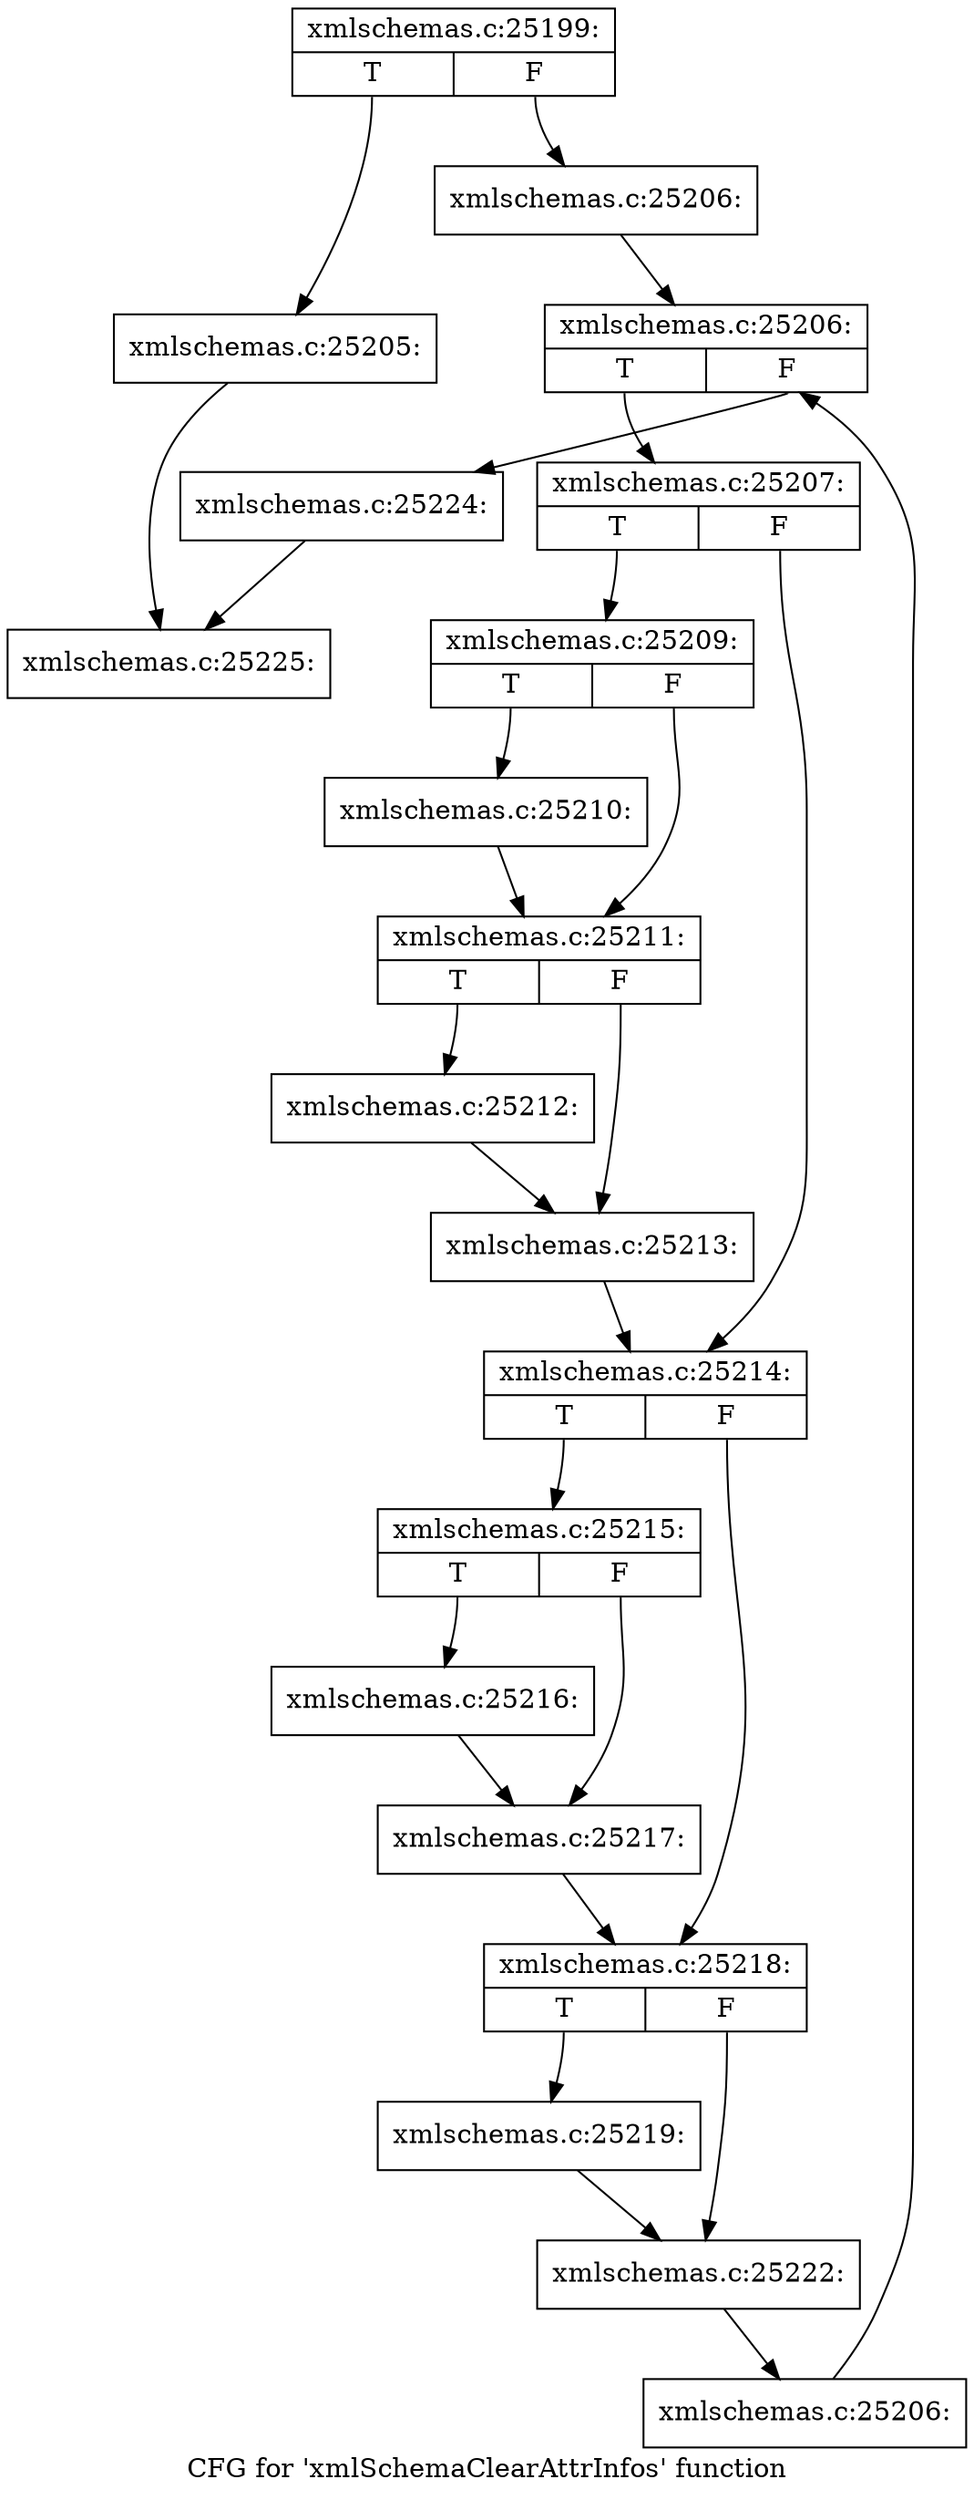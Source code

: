 digraph "CFG for 'xmlSchemaClearAttrInfos' function" {
	label="CFG for 'xmlSchemaClearAttrInfos' function";

	Node0x55d0266f1860 [shape=record,label="{xmlschemas.c:25199:|{<s0>T|<s1>F}}"];
	Node0x55d0266f1860:s0 -> Node0x55d0266f4a20;
	Node0x55d0266f1860:s1 -> Node0x55d0266f4a70;
	Node0x55d0266f4a20 [shape=record,label="{xmlschemas.c:25205:}"];
	Node0x55d0266f4a20 -> Node0x55d0266f3e80;
	Node0x55d0266f4a70 [shape=record,label="{xmlschemas.c:25206:}"];
	Node0x55d0266f4a70 -> Node0x55d0266f4fe0;
	Node0x55d0266f4fe0 [shape=record,label="{xmlschemas.c:25206:|{<s0>T|<s1>F}}"];
	Node0x55d0266f4fe0:s0 -> Node0x55d0266f52c0;
	Node0x55d0266f4fe0:s1 -> Node0x55d0266f4e40;
	Node0x55d0266f52c0 [shape=record,label="{xmlschemas.c:25207:|{<s0>T|<s1>F}}"];
	Node0x55d0266f52c0:s0 -> Node0x55d0266f59f0;
	Node0x55d0266f52c0:s1 -> Node0x55d0266f5a40;
	Node0x55d0266f59f0 [shape=record,label="{xmlschemas.c:25209:|{<s0>T|<s1>F}}"];
	Node0x55d0266f59f0:s0 -> Node0x55d0266f5f50;
	Node0x55d0266f59f0:s1 -> Node0x55d0266f5fa0;
	Node0x55d0266f5f50 [shape=record,label="{xmlschemas.c:25210:}"];
	Node0x55d0266f5f50 -> Node0x55d0266f5fa0;
	Node0x55d0266f5fa0 [shape=record,label="{xmlschemas.c:25211:|{<s0>T|<s1>F}}"];
	Node0x55d0266f5fa0:s0 -> Node0x55d0266f6760;
	Node0x55d0266f5fa0:s1 -> Node0x55d0266f67b0;
	Node0x55d0266f6760 [shape=record,label="{xmlschemas.c:25212:}"];
	Node0x55d0266f6760 -> Node0x55d0266f67b0;
	Node0x55d0266f67b0 [shape=record,label="{xmlschemas.c:25213:}"];
	Node0x55d0266f67b0 -> Node0x55d0266f5a40;
	Node0x55d0266f5a40 [shape=record,label="{xmlschemas.c:25214:|{<s0>T|<s1>F}}"];
	Node0x55d0266f5a40:s0 -> Node0x55d0266f7060;
	Node0x55d0266f5a40:s1 -> Node0x55d0266f70b0;
	Node0x55d0266f7060 [shape=record,label="{xmlschemas.c:25215:|{<s0>T|<s1>F}}"];
	Node0x55d0266f7060:s0 -> Node0x55d0266f75c0;
	Node0x55d0266f7060:s1 -> Node0x55d0266f7610;
	Node0x55d0266f75c0 [shape=record,label="{xmlschemas.c:25216:}"];
	Node0x55d0266f75c0 -> Node0x55d0266f7610;
	Node0x55d0266f7610 [shape=record,label="{xmlschemas.c:25217:}"];
	Node0x55d0266f7610 -> Node0x55d0266f70b0;
	Node0x55d0266f70b0 [shape=record,label="{xmlschemas.c:25218:|{<s0>T|<s1>F}}"];
	Node0x55d0266f70b0:s0 -> Node0x55d0266f7ec0;
	Node0x55d0266f70b0:s1 -> Node0x55d0266f7f10;
	Node0x55d0266f7ec0 [shape=record,label="{xmlschemas.c:25219:}"];
	Node0x55d0266f7ec0 -> Node0x55d0266f7f10;
	Node0x55d0266f7f10 [shape=record,label="{xmlschemas.c:25222:}"];
	Node0x55d0266f7f10 -> Node0x55d0266f5230;
	Node0x55d0266f5230 [shape=record,label="{xmlschemas.c:25206:}"];
	Node0x55d0266f5230 -> Node0x55d0266f4fe0;
	Node0x55d0266f4e40 [shape=record,label="{xmlschemas.c:25224:}"];
	Node0x55d0266f4e40 -> Node0x55d0266f3e80;
	Node0x55d0266f3e80 [shape=record,label="{xmlschemas.c:25225:}"];
}
